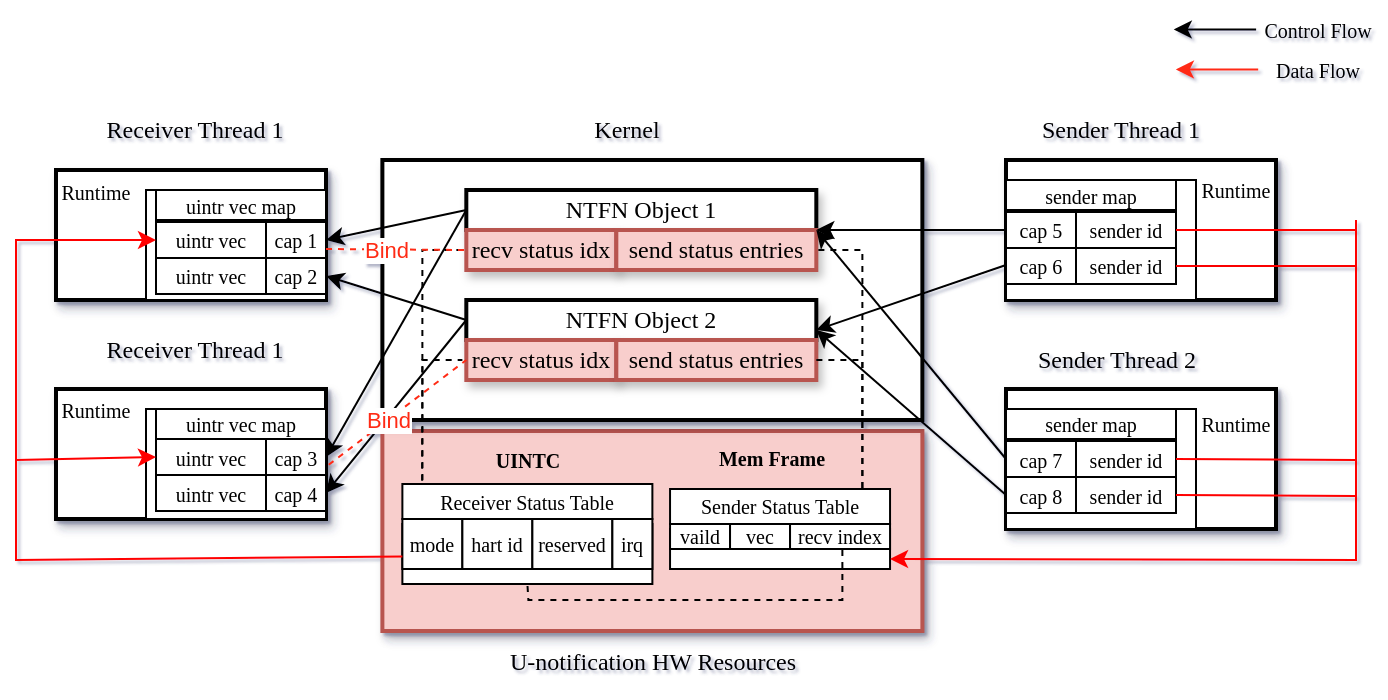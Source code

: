 <mxfile version="24.7.12">
  <diagram name="第 1 页" id="HJdR2ewPqc4SO0az2n2Y">
    <mxGraphModel dx="723" dy="-3705" grid="1" gridSize="10" guides="1" tooltips="1" connect="1" arrows="1" fold="1" page="1" pageScale="1" pageWidth="1169" pageHeight="827" background="#ffffff" math="0" shadow="1">
      <root>
        <mxCell id="0" />
        <mxCell id="1" parent="0" />
        <mxCell id="tK4glbDDSP-7OP82E7w2-1" value="" style="rounded=0;whiteSpace=wrap;html=1;shadow=1;strokeColor=#b85450;strokeWidth=2;align=center;verticalAlign=middle;fontFamily=Helvetica;fontSize=12;fillColor=#f8cecc;" parent="1" vertex="1">
          <mxGeometry x="413.19" y="4435.5" width="270" height="100" as="geometry" />
        </mxCell>
        <mxCell id="tK4glbDDSP-7OP82E7w2-2" value="" style="rounded=0;whiteSpace=wrap;html=1;strokeWidth=2;container=0;shadow=1;" parent="1" vertex="1">
          <mxGeometry x="413.19" y="4300" width="270" height="130" as="geometry" />
        </mxCell>
        <mxCell id="tK4glbDDSP-7OP82E7w2-3" value="&lt;font face=&quot;Times New Roman&quot;&gt;NTFN Object 1&lt;/font&gt;" style="rounded=0;whiteSpace=wrap;html=1;strokeWidth=2;container=0;shadow=1;" parent="1" vertex="1">
          <mxGeometry x="455.16" y="4315" width="175" height="20" as="geometry" />
        </mxCell>
        <mxCell id="tK4glbDDSP-7OP82E7w2-4" value="&lt;font face=&quot;Times New Roman&quot;&gt;recv status idx&lt;/font&gt;" style="rounded=0;whiteSpace=wrap;html=1;strokeWidth=2;container=0;shadow=1;fillColor=#f8cecc;strokeColor=#b85450;" parent="1" vertex="1">
          <mxGeometry x="455.16" y="4335" width="75" height="20" as="geometry" />
        </mxCell>
        <mxCell id="tK4glbDDSP-7OP82E7w2-5" value="&lt;font face=&quot;Times New Roman&quot;&gt;send status entries&lt;/font&gt;" style="rounded=0;whiteSpace=wrap;html=1;strokeWidth=2;container=0;shadow=1;fillColor=#f8cecc;strokeColor=#b85450;" parent="1" vertex="1">
          <mxGeometry x="530.16" y="4335" width="100" height="20" as="geometry" />
        </mxCell>
        <mxCell id="tK4glbDDSP-7OP82E7w2-6" value="&lt;font face=&quot;Times New Roman&quot;&gt;NTFN Object 2&lt;/font&gt;" style="rounded=0;whiteSpace=wrap;html=1;strokeWidth=2;container=0;shadow=1;" parent="1" vertex="1">
          <mxGeometry x="455.16" y="4370" width="175" height="20" as="geometry" />
        </mxCell>
        <mxCell id="tK4glbDDSP-7OP82E7w2-7" value="&lt;font face=&quot;Times New Roman&quot;&gt;recv status idx&lt;/font&gt;" style="rounded=0;whiteSpace=wrap;html=1;strokeWidth=2;container=0;shadow=1;fillColor=#f8cecc;strokeColor=#b85450;" parent="1" vertex="1">
          <mxGeometry x="455.16" y="4390" width="75" height="20" as="geometry" />
        </mxCell>
        <mxCell id="tK4glbDDSP-7OP82E7w2-8" value="&lt;font face=&quot;Times New Roman&quot;&gt;send status entries&lt;/font&gt;" style="rounded=0;whiteSpace=wrap;html=1;strokeWidth=2;container=0;shadow=1;fillColor=#f8cecc;strokeColor=#b85450;" parent="1" vertex="1">
          <mxGeometry x="530.16" y="4390" width="100" height="20" as="geometry" />
        </mxCell>
        <mxCell id="tK4glbDDSP-7OP82E7w2-9" value="" style="rounded=0;whiteSpace=wrap;html=1;" parent="1" vertex="1">
          <mxGeometry x="423.19" y="4482" width="125" height="30" as="geometry" />
        </mxCell>
        <mxCell id="tK4glbDDSP-7OP82E7w2-10" value="&lt;font style=&quot;font-size: 10px;&quot; face=&quot;Times New Roman&quot;&gt;mode&lt;/font&gt;" style="rounded=0;whiteSpace=wrap;html=1;" parent="1" vertex="1">
          <mxGeometry x="423.19" y="4479.5" width="30" height="25" as="geometry" />
        </mxCell>
        <mxCell id="tK4glbDDSP-7OP82E7w2-11" value="&lt;font style=&quot;font-size: 10px;&quot; face=&quot;Times New Roman&quot;&gt;hart id&lt;/font&gt;" style="rounded=0;whiteSpace=wrap;html=1;" parent="1" vertex="1">
          <mxGeometry x="453.19" y="4479.5" width="35" height="25" as="geometry" />
        </mxCell>
        <mxCell id="tK4glbDDSP-7OP82E7w2-12" value="&lt;font face=&quot;Times New Roman&quot; style=&quot;font-size: 10px;&quot;&gt;reserved&lt;/font&gt;" style="rounded=0;whiteSpace=wrap;html=1;" parent="1" vertex="1">
          <mxGeometry x="488.19" y="4479.5" width="40" height="25" as="geometry" />
        </mxCell>
        <mxCell id="tK4glbDDSP-7OP82E7w2-13" value="&lt;font face=&quot;Times New Roman&quot; style=&quot;font-size: 10px;&quot;&gt;irq&lt;/font&gt;" style="rounded=0;whiteSpace=wrap;html=1;" parent="1" vertex="1">
          <mxGeometry x="528.19" y="4479.5" width="20" height="25" as="geometry" />
        </mxCell>
        <mxCell id="tK4glbDDSP-7OP82E7w2-14" value="" style="rounded=0;whiteSpace=wrap;html=1;" parent="1" vertex="1">
          <mxGeometry x="557.02" y="4484.5" width="110" height="20" as="geometry" />
        </mxCell>
        <mxCell id="tK4glbDDSP-7OP82E7w2-15" value="&lt;font face=&quot;Times New Roman&quot;&gt;&lt;span style=&quot;font-size: 10px;&quot;&gt;vaild&lt;/span&gt;&lt;/font&gt;" style="rounded=0;whiteSpace=wrap;html=1;" parent="1" vertex="1">
          <mxGeometry x="557.02" y="4482" width="30" height="12.5" as="geometry" />
        </mxCell>
        <mxCell id="tK4glbDDSP-7OP82E7w2-16" value="&lt;font style=&quot;font-size: 10px;&quot; face=&quot;Times New Roman&quot;&gt;&lt;b style=&quot;&quot;&gt;Mem Frame&lt;/b&gt;&lt;/font&gt;" style="text;html=1;align=center;verticalAlign=middle;whiteSpace=wrap;rounded=0;shadow=1;" parent="1" vertex="1">
          <mxGeometry x="568.19" y="4433.5" width="80" height="30" as="geometry" />
        </mxCell>
        <mxCell id="tK4glbDDSP-7OP82E7w2-17" value="&lt;font face=&quot;Times New Roman&quot;&gt;&lt;span style=&quot;font-size: 10px;&quot;&gt;vec&lt;/span&gt;&lt;/font&gt;" style="rounded=0;whiteSpace=wrap;html=1;" parent="1" vertex="1">
          <mxGeometry x="587.02" y="4482" width="30" height="12.5" as="geometry" />
        </mxCell>
        <mxCell id="tK4glbDDSP-7OP82E7w2-18" value="&lt;font face=&quot;Times New Roman&quot;&gt;&lt;span style=&quot;font-size: 10px;&quot;&gt;recv index&lt;/span&gt;&lt;/font&gt;" style="rounded=0;whiteSpace=wrap;html=1;" parent="1" vertex="1">
          <mxGeometry x="617.02" y="4482" width="50" height="12.5" as="geometry" />
        </mxCell>
        <mxCell id="tK4glbDDSP-7OP82E7w2-19" value="&lt;font style=&quot;font-size: 10px;&quot; face=&quot;Times New Roman&quot;&gt;Receiver Status Table&lt;/font&gt;" style="rounded=0;whiteSpace=wrap;html=1;" parent="1" vertex="1">
          <mxGeometry x="423.19" y="4462" width="125" height="17.5" as="geometry" />
        </mxCell>
        <mxCell id="tK4glbDDSP-7OP82E7w2-20" value="&lt;font style=&quot;font-size: 10px;&quot; face=&quot;Times New Roman&quot;&gt;Sender Status Table&lt;/font&gt;" style="rounded=0;whiteSpace=wrap;html=1;" parent="1" vertex="1">
          <mxGeometry x="557.02" y="4464.5" width="110" height="17.5" as="geometry" />
        </mxCell>
        <mxCell id="tK4glbDDSP-7OP82E7w2-21" value="" style="endArrow=none;dashed=1;html=1;rounded=0;entryX=0;entryY=0.5;entryDx=0;entryDy=0;" parent="1" target="tK4glbDDSP-7OP82E7w2-4" edge="1">
          <mxGeometry width="50" height="50" relative="1" as="geometry">
            <mxPoint x="433.19" y="4460" as="sourcePoint" />
            <mxPoint x="633.19" y="4410" as="targetPoint" />
            <Array as="points">
              <mxPoint x="433.19" y="4400" />
              <mxPoint x="433.19" y="4345" />
            </Array>
          </mxGeometry>
        </mxCell>
        <mxCell id="tK4glbDDSP-7OP82E7w2-22" value="" style="endArrow=none;dashed=1;html=1;rounded=0;exitX=0.079;exitY=-0.094;exitDx=0;exitDy=0;exitPerimeter=0;" parent="1" source="tK4glbDDSP-7OP82E7w2-19" edge="1">
          <mxGeometry width="50" height="50" relative="1" as="geometry">
            <mxPoint x="443.19" y="4470" as="sourcePoint" />
            <mxPoint x="453.19" y="4400" as="targetPoint" />
            <Array as="points">
              <mxPoint x="433.19" y="4410" />
              <mxPoint x="433.19" y="4400" />
            </Array>
          </mxGeometry>
        </mxCell>
        <mxCell id="tK4glbDDSP-7OP82E7w2-23" value="" style="endArrow=none;dashed=1;html=1;rounded=0;entryX=1;entryY=0.5;entryDx=0;entryDy=0;" parent="1" target="tK4glbDDSP-7OP82E7w2-5" edge="1">
          <mxGeometry width="50" height="50" relative="1" as="geometry">
            <mxPoint x="653.19" y="4464" as="sourcePoint" />
            <mxPoint x="633.19" y="4410" as="targetPoint" />
            <Array as="points">
              <mxPoint x="653.19" y="4400" />
              <mxPoint x="653.19" y="4345" />
            </Array>
          </mxGeometry>
        </mxCell>
        <mxCell id="tK4glbDDSP-7OP82E7w2-24" value="" style="endArrow=none;dashed=1;html=1;rounded=0;entryX=1;entryY=0.5;entryDx=0;entryDy=0;" parent="1" target="tK4glbDDSP-7OP82E7w2-8" edge="1">
          <mxGeometry width="50" height="50" relative="1" as="geometry">
            <mxPoint x="653.19" y="4464" as="sourcePoint" />
            <mxPoint x="640.19" y="4355" as="targetPoint" />
            <Array as="points">
              <mxPoint x="653.19" y="4400" />
            </Array>
          </mxGeometry>
        </mxCell>
        <mxCell id="tK4glbDDSP-7OP82E7w2-25" value="&lt;font face=&quot;Times New Roman&quot;&gt;U-notification HW Resources&lt;/font&gt;" style="text;html=1;align=center;verticalAlign=middle;resizable=0;points=[];autosize=1;strokeColor=none;fillColor=none;" parent="1" vertex="1">
          <mxGeometry x="463.19" y="4535.5" width="170" height="30" as="geometry" />
        </mxCell>
        <mxCell id="tK4glbDDSP-7OP82E7w2-26" value="&lt;font style=&quot;font-size: 10px;&quot; face=&quot;Times New Roman&quot;&gt;&lt;b&gt;UINTC&lt;/b&gt;&lt;/font&gt;" style="text;html=1;align=center;verticalAlign=middle;whiteSpace=wrap;rounded=0;fontFamily=Helvetica;fontSize=12;fontColor=default;autosize=1;resizable=0;shadow=1;glass=0;" parent="1" vertex="1">
          <mxGeometry x="455.69" y="4434.5" width="60" height="30" as="geometry" />
        </mxCell>
        <mxCell id="tK4glbDDSP-7OP82E7w2-29" value="" style="endArrow=none;dashed=1;html=1;rounded=0;entryX=0.5;entryY=1;entryDx=0;entryDy=0;" parent="1" target="tK4glbDDSP-7OP82E7w2-9" edge="1">
          <mxGeometry width="50" height="50" relative="1" as="geometry">
            <mxPoint x="643.19" y="4495" as="sourcePoint" />
            <mxPoint x="743.19" y="4470" as="targetPoint" />
            <Array as="points">
              <mxPoint x="643.19" y="4520" />
              <mxPoint x="486.19" y="4520" />
            </Array>
          </mxGeometry>
        </mxCell>
        <mxCell id="tK4glbDDSP-7OP82E7w2-30" value="&lt;font face=&quot;Times New Roman&quot;&gt;Kernel&lt;/font&gt;" style="text;html=1;align=center;verticalAlign=middle;resizable=0;points=[];autosize=1;strokeColor=none;fillColor=none;" parent="1" vertex="1">
          <mxGeometry x="505.0" y="4270" width="60" height="30" as="geometry" />
        </mxCell>
        <mxCell id="tK4glbDDSP-7OP82E7w2-37" value="" style="rounded=0;whiteSpace=wrap;html=1;strokeWidth=2;container=0;shadow=1;" parent="1" vertex="1">
          <mxGeometry x="250" y="4305" width="135" height="65" as="geometry" />
        </mxCell>
        <mxCell id="tK4glbDDSP-7OP82E7w2-40" value="&lt;font face=&quot;Times New Roman&quot;&gt;Receiver Thread 1&lt;/font&gt;" style="text;html=1;align=center;verticalAlign=middle;resizable=0;points=[];autosize=1;strokeColor=none;fillColor=none;" parent="1" vertex="1">
          <mxGeometry x="263.89" y="4270" width="110" height="30" as="geometry" />
        </mxCell>
        <mxCell id="tK4glbDDSP-7OP82E7w2-42" value="" style="rounded=0;whiteSpace=wrap;html=1;strokeWidth=2;container=0;shadow=1;" parent="1" vertex="1">
          <mxGeometry x="725" y="4300" width="135" height="70" as="geometry" />
        </mxCell>
        <mxCell id="tK4glbDDSP-7OP82E7w2-44" value="" style="rounded=0;whiteSpace=wrap;html=1;" parent="1" vertex="1">
          <mxGeometry x="295" y="4315" width="90" height="55" as="geometry" />
        </mxCell>
        <mxCell id="tK4glbDDSP-7OP82E7w2-45" value="&lt;font face=&quot;Times New Roman&quot;&gt;&lt;span style=&quot;font-size: 10px;&quot;&gt;uintr vec map&lt;/span&gt;&lt;/font&gt;" style="rounded=0;whiteSpace=wrap;html=1;" parent="1" vertex="1">
          <mxGeometry x="300" y="4315" width="85" height="15" as="geometry" />
        </mxCell>
        <mxCell id="tK4glbDDSP-7OP82E7w2-46" value="&lt;font style=&quot;font-size: 10px;&quot; face=&quot;Times New Roman&quot;&gt;cap 1&lt;/font&gt;" style="rounded=0;whiteSpace=wrap;html=1;" parent="1" vertex="1">
          <mxGeometry x="355" y="4331" width="30" height="18" as="geometry" />
        </mxCell>
        <mxCell id="tK4glbDDSP-7OP82E7w2-47" value="&lt;font style=&quot;font-size: 10px;&quot; face=&quot;Times New Roman&quot;&gt;uintr vec&lt;/font&gt;" style="rounded=0;whiteSpace=wrap;html=1;" parent="1" vertex="1">
          <mxGeometry x="300" y="4331" width="55" height="18" as="geometry" />
        </mxCell>
        <mxCell id="tK4glbDDSP-7OP82E7w2-48" value="&lt;font face=&quot;Times New Roman&quot;&gt;Sender Thread 1&lt;/font&gt;" style="text;html=1;align=center;verticalAlign=middle;resizable=0;points=[];autosize=1;strokeColor=none;fillColor=none;" parent="1" vertex="1">
          <mxGeometry x="732.21" y="4270" width="100" height="30" as="geometry" />
        </mxCell>
        <mxCell id="tK4glbDDSP-7OP82E7w2-49" value="" style="rounded=0;whiteSpace=wrap;html=1;" parent="1" vertex="1">
          <mxGeometry x="725" y="4310" width="95" height="60" as="geometry" />
        </mxCell>
        <mxCell id="tK4glbDDSP-7OP82E7w2-50" value="&lt;font style=&quot;font-size: 10px;&quot; face=&quot;Times New Roman&quot;&gt;sender map&lt;/font&gt;" style="rounded=0;whiteSpace=wrap;html=1;" parent="1" vertex="1">
          <mxGeometry x="725" y="4310" width="85" height="15" as="geometry" />
        </mxCell>
        <mxCell id="tK4glbDDSP-7OP82E7w2-51" value="&lt;font style=&quot;font-size: 10px;&quot; face=&quot;Times New Roman&quot;&gt;cap 5&lt;/font&gt;" style="rounded=0;whiteSpace=wrap;html=1;" parent="1" vertex="1">
          <mxGeometry x="725" y="4326" width="35" height="18" as="geometry" />
        </mxCell>
        <mxCell id="tK4glbDDSP-7OP82E7w2-52" value="&lt;font style=&quot;font-size: 10px;&quot; face=&quot;Times New Roman&quot;&gt;sender id&lt;/font&gt;" style="rounded=0;whiteSpace=wrap;html=1;" parent="1" vertex="1">
          <mxGeometry x="760" y="4326" width="50" height="18" as="geometry" />
        </mxCell>
        <mxCell id="tK4glbDDSP-7OP82E7w2-53" value="&lt;font style=&quot;font-size: 10px;&quot; face=&quot;Times New Roman&quot;&gt;cap 6&lt;/font&gt;" style="rounded=0;whiteSpace=wrap;html=1;" parent="1" vertex="1">
          <mxGeometry x="725" y="4344" width="35" height="18" as="geometry" />
        </mxCell>
        <mxCell id="tK4glbDDSP-7OP82E7w2-54" value="&lt;font style=&quot;font-size: 10px;&quot; face=&quot;Times New Roman&quot;&gt;sender id&lt;/font&gt;" style="rounded=0;whiteSpace=wrap;html=1;" parent="1" vertex="1">
          <mxGeometry x="760" y="4344" width="50" height="18" as="geometry" />
        </mxCell>
        <mxCell id="tK4glbDDSP-7OP82E7w2-57" value="&lt;font style=&quot;font-size: 10px;&quot; face=&quot;Times New Roman&quot;&gt;cap 2&lt;/font&gt;" style="rounded=0;whiteSpace=wrap;html=1;" parent="1" vertex="1">
          <mxGeometry x="355" y="4349" width="30" height="18" as="geometry" />
        </mxCell>
        <mxCell id="tK4glbDDSP-7OP82E7w2-58" value="&lt;font style=&quot;font-size: 10px;&quot; face=&quot;Times New Roman&quot;&gt;uintr vec&lt;/font&gt;" style="rounded=0;whiteSpace=wrap;html=1;" parent="1" vertex="1">
          <mxGeometry x="300" y="4349" width="55" height="18" as="geometry" />
        </mxCell>
        <mxCell id="tK4glbDDSP-7OP82E7w2-59" value="" style="rounded=0;whiteSpace=wrap;html=1;strokeWidth=2;container=0;shadow=1;" parent="1" vertex="1">
          <mxGeometry x="250" y="4414.5" width="135" height="65" as="geometry" />
        </mxCell>
        <mxCell id="tK4glbDDSP-7OP82E7w2-60" value="&lt;font face=&quot;Times New Roman&quot;&gt;Receiver Thread 1&lt;/font&gt;" style="text;html=1;align=center;verticalAlign=middle;resizable=0;points=[];autosize=1;strokeColor=none;fillColor=none;" parent="1" vertex="1">
          <mxGeometry x="263.89" y="4379.5" width="110" height="30" as="geometry" />
        </mxCell>
        <mxCell id="tK4glbDDSP-7OP82E7w2-61" value="" style="rounded=0;whiteSpace=wrap;html=1;" parent="1" vertex="1">
          <mxGeometry x="295" y="4424.5" width="90" height="55" as="geometry" />
        </mxCell>
        <mxCell id="tK4glbDDSP-7OP82E7w2-62" value="&lt;font style=&quot;font-size: 10px;&quot; face=&quot;Times New Roman&quot;&gt;uintr vec map&lt;/font&gt;" style="rounded=0;whiteSpace=wrap;html=1;" parent="1" vertex="1">
          <mxGeometry x="300" y="4424.5" width="85" height="15" as="geometry" />
        </mxCell>
        <mxCell id="tK4glbDDSP-7OP82E7w2-63" value="&lt;font style=&quot;font-size: 10px;&quot; face=&quot;Times New Roman&quot;&gt;cap 3&lt;/font&gt;" style="rounded=0;whiteSpace=wrap;html=1;" parent="1" vertex="1">
          <mxGeometry x="355" y="4439.5" width="30" height="18" as="geometry" />
        </mxCell>
        <mxCell id="tK4glbDDSP-7OP82E7w2-64" value="&lt;font style=&quot;font-size: 10px;&quot; face=&quot;Times New Roman&quot;&gt;uintr vec&lt;/font&gt;" style="rounded=0;whiteSpace=wrap;html=1;" parent="1" vertex="1">
          <mxGeometry x="300" y="4439.5" width="55" height="18" as="geometry" />
        </mxCell>
        <mxCell id="tK4glbDDSP-7OP82E7w2-65" value="&lt;font style=&quot;font-size: 10px;&quot; face=&quot;Times New Roman&quot;&gt;cap 4&lt;/font&gt;" style="rounded=0;whiteSpace=wrap;html=1;" parent="1" vertex="1">
          <mxGeometry x="355" y="4457.5" width="30" height="18" as="geometry" />
        </mxCell>
        <mxCell id="tK4glbDDSP-7OP82E7w2-66" value="&lt;font style=&quot;font-size: 10px;&quot; face=&quot;Times New Roman&quot;&gt;uintr vec&lt;/font&gt;" style="rounded=0;whiteSpace=wrap;html=1;" parent="1" vertex="1">
          <mxGeometry x="300" y="4457.5" width="55" height="18" as="geometry" />
        </mxCell>
        <mxCell id="tK4glbDDSP-7OP82E7w2-67" value="" style="rounded=0;whiteSpace=wrap;html=1;strokeWidth=2;container=0;shadow=1;" parent="1" vertex="1">
          <mxGeometry x="725" y="4414.5" width="135" height="70" as="geometry" />
        </mxCell>
        <mxCell id="tK4glbDDSP-7OP82E7w2-68" value="" style="rounded=0;whiteSpace=wrap;html=1;" parent="1" vertex="1">
          <mxGeometry x="725" y="4424.5" width="95" height="60" as="geometry" />
        </mxCell>
        <mxCell id="tK4glbDDSP-7OP82E7w2-69" value="&lt;font style=&quot;font-size: 10px;&quot; face=&quot;Times New Roman&quot;&gt;sender map&lt;/font&gt;" style="rounded=0;whiteSpace=wrap;html=1;" parent="1" vertex="1">
          <mxGeometry x="725" y="4424.5" width="85" height="15" as="geometry" />
        </mxCell>
        <mxCell id="tK4glbDDSP-7OP82E7w2-70" value="&lt;font style=&quot;font-size: 10px;&quot; face=&quot;Times New Roman&quot;&gt;cap 7&lt;/font&gt;" style="rounded=0;whiteSpace=wrap;html=1;" parent="1" vertex="1">
          <mxGeometry x="725" y="4440.5" width="35" height="18" as="geometry" />
        </mxCell>
        <mxCell id="tK4glbDDSP-7OP82E7w2-71" value="&lt;font style=&quot;font-size: 10px;&quot; face=&quot;Times New Roman&quot;&gt;sender id&lt;/font&gt;" style="rounded=0;whiteSpace=wrap;html=1;" parent="1" vertex="1">
          <mxGeometry x="760" y="4440.5" width="50" height="18" as="geometry" />
        </mxCell>
        <mxCell id="tK4glbDDSP-7OP82E7w2-72" value="&lt;font style=&quot;font-size: 10px;&quot; face=&quot;Times New Roman&quot;&gt;cap 8&lt;/font&gt;" style="rounded=0;whiteSpace=wrap;html=1;" parent="1" vertex="1">
          <mxGeometry x="725" y="4458.5" width="35" height="18" as="geometry" />
        </mxCell>
        <mxCell id="tK4glbDDSP-7OP82E7w2-73" value="&lt;font style=&quot;font-size: 10px;&quot; face=&quot;Times New Roman&quot;&gt;sender id&lt;/font&gt;" style="rounded=0;whiteSpace=wrap;html=1;" parent="1" vertex="1">
          <mxGeometry x="760" y="4458.5" width="50" height="18" as="geometry" />
        </mxCell>
        <mxCell id="tK4glbDDSP-7OP82E7w2-74" value="&lt;font face=&quot;Times New Roman&quot;&gt;Sender Thread 2&lt;/font&gt;" style="text;html=1;align=center;verticalAlign=middle;resizable=0;points=[];autosize=1;strokeColor=none;fillColor=none;" parent="1" vertex="1">
          <mxGeometry x="730" y="4384.5" width="100" height="30" as="geometry" />
        </mxCell>
        <mxCell id="tK4glbDDSP-7OP82E7w2-75" value="" style="endArrow=classic;html=1;rounded=0;exitX=0;exitY=0.5;exitDx=0;exitDy=0;entryX=1;entryY=1;entryDx=0;entryDy=0;" parent="1" source="tK4glbDDSP-7OP82E7w2-51" target="tK4glbDDSP-7OP82E7w2-3" edge="1">
          <mxGeometry width="50" height="50" relative="1" as="geometry">
            <mxPoint x="804" y="3969" as="sourcePoint" />
            <mxPoint x="682" y="3925" as="targetPoint" />
          </mxGeometry>
        </mxCell>
        <mxCell id="tK4glbDDSP-7OP82E7w2-76" value="" style="endArrow=classic;html=1;rounded=0;exitX=0;exitY=0.75;exitDx=0;exitDy=0;entryX=1;entryY=0.75;entryDx=0;entryDy=0;" parent="1" source="tK4glbDDSP-7OP82E7w2-42" target="tK4glbDDSP-7OP82E7w2-6" edge="1">
          <mxGeometry width="50" height="50" relative="1" as="geometry">
            <mxPoint x="735" y="4345" as="sourcePoint" />
            <mxPoint x="640" y="4335" as="targetPoint" />
          </mxGeometry>
        </mxCell>
        <mxCell id="tK4glbDDSP-7OP82E7w2-77" value="" style="endArrow=classic;html=1;rounded=0;exitX=0;exitY=0.5;exitDx=0;exitDy=0;entryX=1;entryY=0;entryDx=0;entryDy=0;" parent="1" source="tK4glbDDSP-7OP82E7w2-70" target="tK4glbDDSP-7OP82E7w2-5" edge="1">
          <mxGeometry width="50" height="50" relative="1" as="geometry">
            <mxPoint x="735" y="4345" as="sourcePoint" />
            <mxPoint x="640" y="4345" as="targetPoint" />
          </mxGeometry>
        </mxCell>
        <mxCell id="tK4glbDDSP-7OP82E7w2-78" value="" style="endArrow=classic;html=1;rounded=0;exitX=0;exitY=0.5;exitDx=0;exitDy=0;entryX=1;entryY=0.75;entryDx=0;entryDy=0;" parent="1" source="tK4glbDDSP-7OP82E7w2-72" target="tK4glbDDSP-7OP82E7w2-6" edge="1">
          <mxGeometry width="50" height="50" relative="1" as="geometry">
            <mxPoint x="735" y="4460" as="sourcePoint" />
            <mxPoint x="640" y="4345" as="targetPoint" />
          </mxGeometry>
        </mxCell>
        <mxCell id="tK4glbDDSP-7OP82E7w2-79" value="" style="endArrow=classic;html=1;rounded=0;exitX=0;exitY=0.5;exitDx=0;exitDy=0;entryX=1;entryY=0.5;entryDx=0;entryDy=0;" parent="1" source="tK4glbDDSP-7OP82E7w2-3" target="tK4glbDDSP-7OP82E7w2-46" edge="1">
          <mxGeometry width="50" height="50" relative="1" as="geometry">
            <mxPoint x="735" y="4345" as="sourcePoint" />
            <mxPoint x="640" y="4345" as="targetPoint" />
          </mxGeometry>
        </mxCell>
        <mxCell id="tK4glbDDSP-7OP82E7w2-80" value="" style="endArrow=classic;html=1;rounded=0;exitX=0;exitY=0.5;exitDx=0;exitDy=0;entryX=1;entryY=0.5;entryDx=0;entryDy=0;" parent="1" source="tK4glbDDSP-7OP82E7w2-3" target="tK4glbDDSP-7OP82E7w2-63" edge="1">
          <mxGeometry width="50" height="50" relative="1" as="geometry">
            <mxPoint x="465" y="4345" as="sourcePoint" />
            <mxPoint x="390" y="4370" as="targetPoint" />
          </mxGeometry>
        </mxCell>
        <mxCell id="tK4glbDDSP-7OP82E7w2-81" value="" style="endArrow=classic;html=1;rounded=0;exitX=0;exitY=0.5;exitDx=0;exitDy=0;entryX=1;entryY=0.5;entryDx=0;entryDy=0;" parent="1" source="tK4glbDDSP-7OP82E7w2-6" target="tK4glbDDSP-7OP82E7w2-57" edge="1">
          <mxGeometry width="50" height="50" relative="1" as="geometry">
            <mxPoint x="465" y="4345" as="sourcePoint" />
            <mxPoint x="395" y="4348" as="targetPoint" />
          </mxGeometry>
        </mxCell>
        <mxCell id="tK4glbDDSP-7OP82E7w2-83" value="" style="endArrow=classic;html=1;rounded=0;exitX=0;exitY=0.5;exitDx=0;exitDy=0;entryX=1;entryY=0.5;entryDx=0;entryDy=0;" parent="1" source="tK4glbDDSP-7OP82E7w2-6" target="tK4glbDDSP-7OP82E7w2-65" edge="1">
          <mxGeometry width="50" height="50" relative="1" as="geometry">
            <mxPoint x="465" y="4400" as="sourcePoint" />
            <mxPoint x="395" y="4457" as="targetPoint" />
          </mxGeometry>
        </mxCell>
        <mxCell id="tK4glbDDSP-7OP82E7w2-84" value="" style="endArrow=classic;html=1;rounded=0;entryX=1;entryY=0.75;entryDx=0;entryDy=0;strokeColor=#ff0000;" parent="1" target="tK4glbDDSP-7OP82E7w2-14" edge="1">
          <mxGeometry width="50" height="50" relative="1" as="geometry">
            <mxPoint x="900" y="4330" as="sourcePoint" />
            <mxPoint x="832.21" y="4180" as="targetPoint" />
            <Array as="points">
              <mxPoint x="900" y="4500" />
            </Array>
          </mxGeometry>
        </mxCell>
        <mxCell id="tK4glbDDSP-7OP82E7w2-87" value="" style="endArrow=none;html=1;rounded=0;entryX=1;entryY=0.5;entryDx=0;entryDy=0;strokeColor=#ff0000;" parent="1" target="tK4glbDDSP-7OP82E7w2-52" edge="1">
          <mxGeometry width="50" height="50" relative="1" as="geometry">
            <mxPoint x="900" y="4335" as="sourcePoint" />
            <mxPoint x="590" y="4340" as="targetPoint" />
          </mxGeometry>
        </mxCell>
        <mxCell id="tK4glbDDSP-7OP82E7w2-88" value="" style="endArrow=none;html=1;rounded=0;entryX=1;entryY=0.5;entryDx=0;entryDy=0;strokeColor=#fa0000;" parent="1" target="tK4glbDDSP-7OP82E7w2-54" edge="1">
          <mxGeometry width="50" height="50" relative="1" as="geometry">
            <mxPoint x="900" y="4353" as="sourcePoint" />
            <mxPoint x="820" y="4345" as="targetPoint" />
          </mxGeometry>
        </mxCell>
        <mxCell id="tK4glbDDSP-7OP82E7w2-89" value="" style="endArrow=none;html=1;rounded=0;entryX=1;entryY=0.5;entryDx=0;entryDy=0;strokeColor=#ff0000;" parent="1" target="tK4glbDDSP-7OP82E7w2-71" edge="1">
          <mxGeometry width="50" height="50" relative="1" as="geometry">
            <mxPoint x="900" y="4450" as="sourcePoint" />
            <mxPoint x="820" y="4363" as="targetPoint" />
          </mxGeometry>
        </mxCell>
        <mxCell id="tK4glbDDSP-7OP82E7w2-90" value="" style="endArrow=none;html=1;rounded=0;entryX=1;entryY=0.5;entryDx=0;entryDy=0;strokeColor=#ff0000;" parent="1" target="tK4glbDDSP-7OP82E7w2-73" edge="1">
          <mxGeometry width="50" height="50" relative="1" as="geometry">
            <mxPoint x="900" y="4468" as="sourcePoint" />
            <mxPoint x="820" y="4460" as="targetPoint" />
          </mxGeometry>
        </mxCell>
        <mxCell id="kW4Wdr3nhDalloxlPrzp-2" value="" style="endArrow=classic;html=1;rounded=0;exitX=0;exitY=0.75;exitDx=0;exitDy=0;entryX=0;entryY=0.5;entryDx=0;entryDy=0;strokeColor=#ff0000;" parent="1" source="tK4glbDDSP-7OP82E7w2-10" target="tK4glbDDSP-7OP82E7w2-47" edge="1">
          <mxGeometry width="50" height="50" relative="1" as="geometry">
            <mxPoint x="263.89" y="4575.5" as="sourcePoint" />
            <mxPoint x="230" y="4400" as="targetPoint" />
            <Array as="points">
              <mxPoint x="230" y="4500" />
              <mxPoint x="230" y="4340" />
            </Array>
          </mxGeometry>
        </mxCell>
        <mxCell id="kW4Wdr3nhDalloxlPrzp-3" value="" style="endArrow=classic;html=1;rounded=0;entryX=0;entryY=0.5;entryDx=0;entryDy=0;strokeColor=#ff0000;" parent="1" target="tK4glbDDSP-7OP82E7w2-64" edge="1">
          <mxGeometry width="50" height="50" relative="1" as="geometry">
            <mxPoint x="230" y="4450" as="sourcePoint" />
            <mxPoint x="480" y="4400" as="targetPoint" />
          </mxGeometry>
        </mxCell>
        <mxCell id="kW4Wdr3nhDalloxlPrzp-5" value="" style="endArrow=none;dashed=1;html=1;rounded=0;exitX=1;exitY=0.75;exitDx=0;exitDy=0;strokeColor=#FF2C14;entryX=0;entryY=0.5;entryDx=0;entryDy=0;" parent="1" source="tK4glbDDSP-7OP82E7w2-46" target="tK4glbDDSP-7OP82E7w2-4" edge="1">
          <mxGeometry width="50" height="50" relative="1" as="geometry">
            <mxPoint x="386" y="4225" as="sourcePoint" />
            <mxPoint x="484" y="4220" as="targetPoint" />
          </mxGeometry>
        </mxCell>
        <mxCell id="kW4Wdr3nhDalloxlPrzp-6" value="&lt;font color=&quot;#ff2c14&quot;&gt;Bind&lt;/font&gt;" style="edgeLabel;html=1;align=center;verticalAlign=middle;resizable=0;points=[];" parent="kW4Wdr3nhDalloxlPrzp-5" vertex="1" connectable="0">
          <mxGeometry x="-0.148" relative="1" as="geometry">
            <mxPoint as="offset" />
          </mxGeometry>
        </mxCell>
        <mxCell id="kW4Wdr3nhDalloxlPrzp-7" value="" style="endArrow=none;dashed=1;html=1;rounded=0;exitX=1.01;exitY=0.583;exitDx=0;exitDy=0;strokeColor=#FF2C14;entryX=0;entryY=0.5;entryDx=0;entryDy=0;exitPerimeter=0;" parent="1" source="tK4glbDDSP-7OP82E7w2-59" target="tK4glbDDSP-7OP82E7w2-7" edge="1">
          <mxGeometry width="50" height="50" relative="1" as="geometry">
            <mxPoint x="395" y="4355" as="sourcePoint" />
            <mxPoint x="465" y="4355" as="targetPoint" />
          </mxGeometry>
        </mxCell>
        <mxCell id="kW4Wdr3nhDalloxlPrzp-8" value="&lt;font color=&quot;#ff2c14&quot;&gt;Bind&lt;/font&gt;" style="edgeLabel;html=1;align=center;verticalAlign=middle;resizable=0;points=[];" parent="kW4Wdr3nhDalloxlPrzp-7" vertex="1" connectable="0">
          <mxGeometry x="-0.148" relative="1" as="geometry">
            <mxPoint as="offset" />
          </mxGeometry>
        </mxCell>
        <mxCell id="kW4Wdr3nhDalloxlPrzp-9" value="" style="endArrow=classic;html=1;rounded=0;" parent="1" edge="1">
          <mxGeometry width="50" height="50" relative="1" as="geometry">
            <mxPoint x="850.06" y="4234.75" as="sourcePoint" />
            <mxPoint x="808.89" y="4234.75" as="targetPoint" />
          </mxGeometry>
        </mxCell>
        <mxCell id="kW4Wdr3nhDalloxlPrzp-10" value="" style="endArrow=classic;html=1;rounded=0;strokeColor=#FF2C14;" parent="1" edge="1">
          <mxGeometry width="50" height="50" relative="1" as="geometry">
            <mxPoint x="851.1" y="4254.75" as="sourcePoint" />
            <mxPoint x="809.93" y="4254.75" as="targetPoint" />
          </mxGeometry>
        </mxCell>
        <mxCell id="kW4Wdr3nhDalloxlPrzp-11" value="&lt;font face=&quot;Times New Roman&quot; style=&quot;font-size: 10px;&quot;&gt;Control Flow&lt;/font&gt;" style="text;html=1;align=center;verticalAlign=middle;whiteSpace=wrap;rounded=0;" parent="1" vertex="1">
          <mxGeometry x="851.1" y="4220" width="60" height="30" as="geometry" />
        </mxCell>
        <mxCell id="kW4Wdr3nhDalloxlPrzp-12" value="&lt;font face=&quot;Times New Roman&quot; style=&quot;font-size: 10px;&quot;&gt;Data Flow&lt;/font&gt;" style="text;html=1;align=center;verticalAlign=middle;whiteSpace=wrap;rounded=0;" parent="1" vertex="1">
          <mxGeometry x="851.1" y="4240" width="60" height="30" as="geometry" />
        </mxCell>
        <mxCell id="kW4Wdr3nhDalloxlPrzp-14" value="&lt;font style=&quot;font-size: 10px;&quot; face=&quot;Times New Roman&quot;&gt;Runtime&lt;/font&gt;" style="text;html=1;align=center;verticalAlign=middle;whiteSpace=wrap;rounded=0;" parent="1" vertex="1">
          <mxGeometry x="240" y="4301" width="60" height="30" as="geometry" />
        </mxCell>
        <mxCell id="kW4Wdr3nhDalloxlPrzp-15" value="&lt;font style=&quot;font-size: 10px;&quot; face=&quot;Times New Roman&quot;&gt;Runtime&lt;/font&gt;" style="text;html=1;align=center;verticalAlign=middle;whiteSpace=wrap;rounded=0;" parent="1" vertex="1">
          <mxGeometry x="240" y="4410" width="60" height="30" as="geometry" />
        </mxCell>
        <mxCell id="kW4Wdr3nhDalloxlPrzp-16" value="&lt;font style=&quot;font-size: 10px;&quot; face=&quot;Times New Roman&quot;&gt;Runtime&lt;/font&gt;" style="text;html=1;align=center;verticalAlign=middle;whiteSpace=wrap;rounded=0;" parent="1" vertex="1">
          <mxGeometry x="810" y="4300" width="60" height="30" as="geometry" />
        </mxCell>
        <mxCell id="kW4Wdr3nhDalloxlPrzp-17" value="&lt;font style=&quot;font-size: 10px;&quot; face=&quot;Times New Roman&quot;&gt;Runtime&lt;/font&gt;" style="text;html=1;align=center;verticalAlign=middle;whiteSpace=wrap;rounded=0;" parent="1" vertex="1">
          <mxGeometry x="810" y="4417" width="60" height="30" as="geometry" />
        </mxCell>
      </root>
    </mxGraphModel>
  </diagram>
</mxfile>
